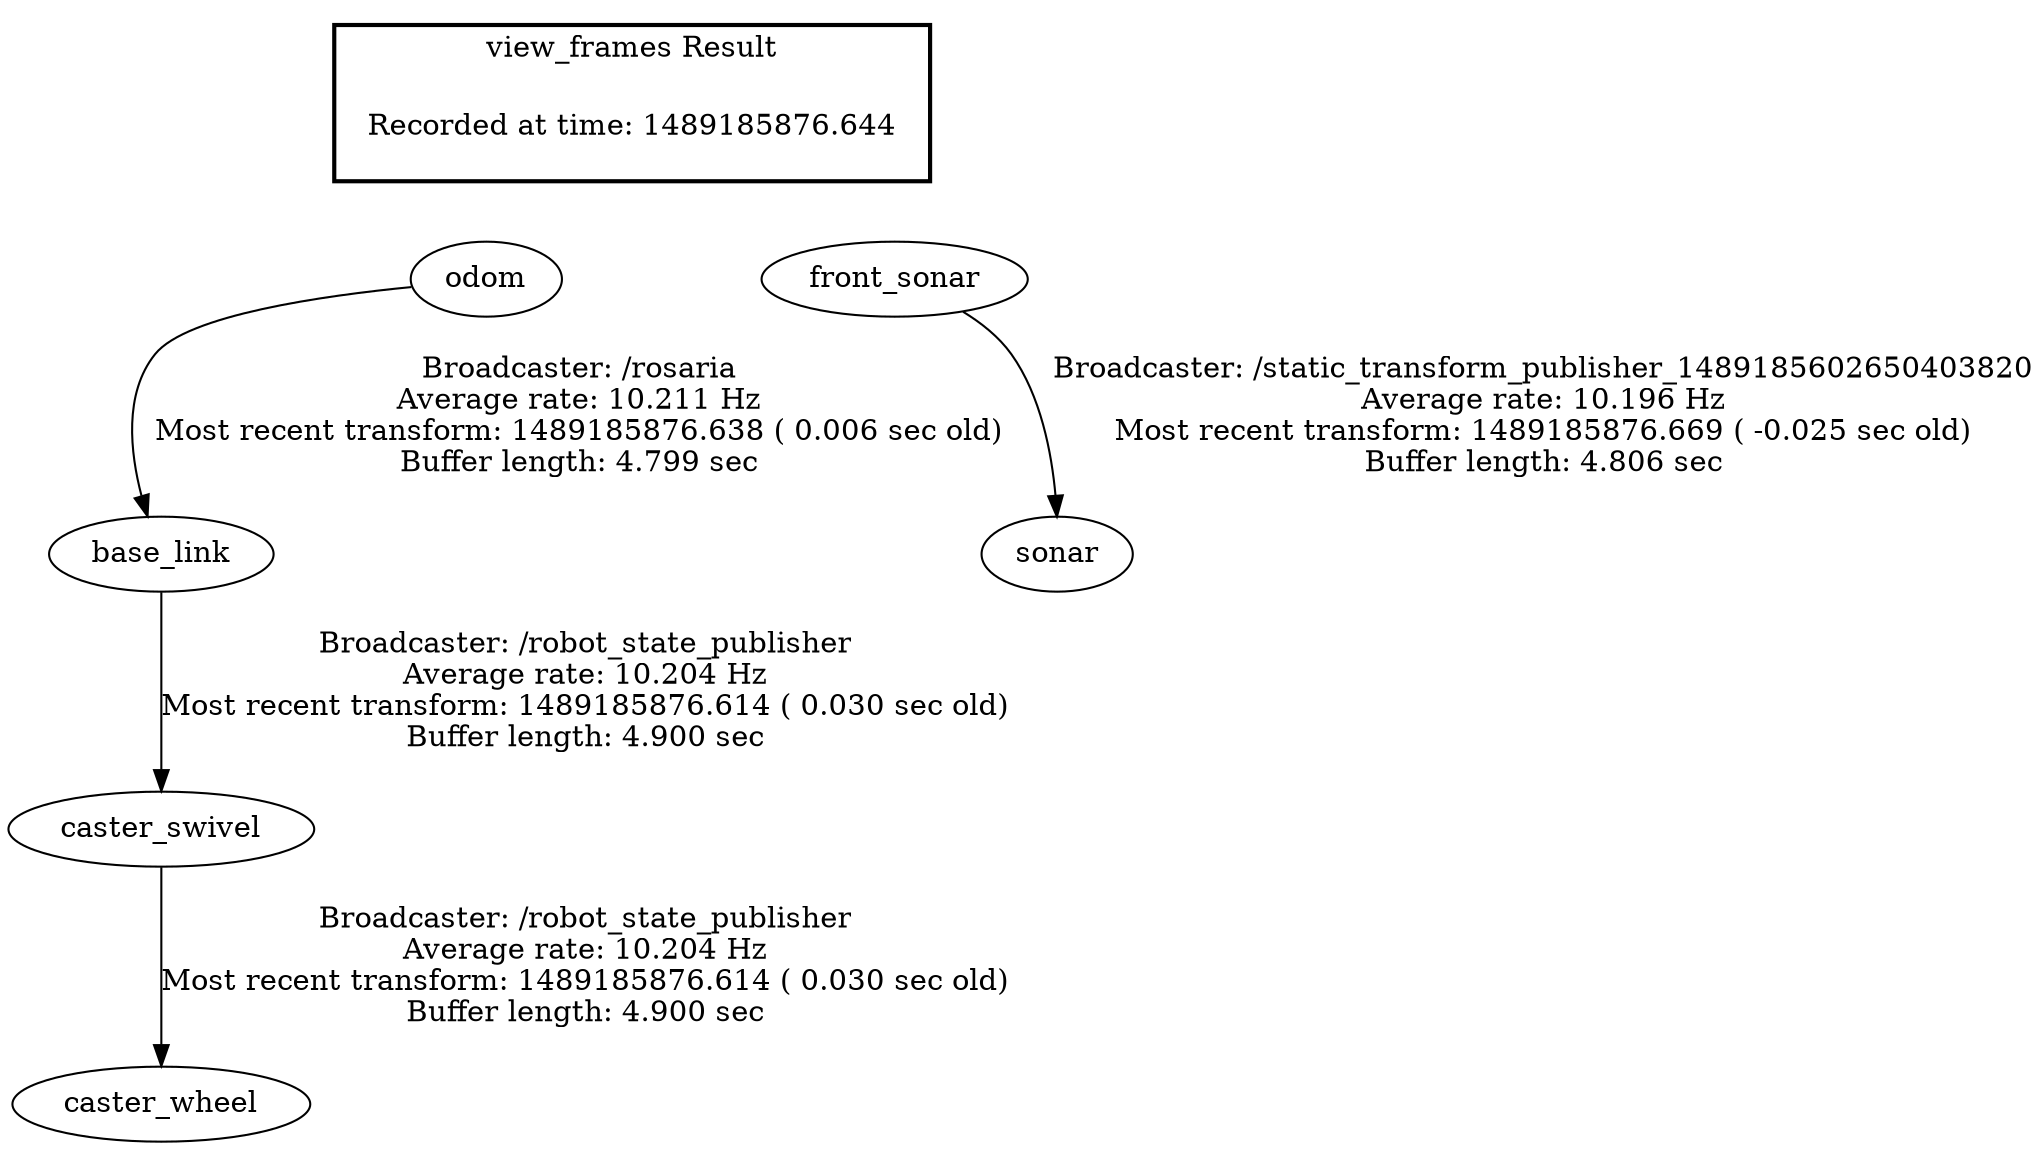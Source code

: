 digraph G {
"base_link" -> "caster_swivel"[label="Broadcaster: /robot_state_publisher\nAverage rate: 10.204 Hz\nMost recent transform: 1489185876.614 ( 0.030 sec old)\nBuffer length: 4.900 sec\n"];
"odom" -> "base_link"[label="Broadcaster: /rosaria\nAverage rate: 10.211 Hz\nMost recent transform: 1489185876.638 ( 0.006 sec old)\nBuffer length: 4.799 sec\n"];
"caster_swivel" -> "caster_wheel"[label="Broadcaster: /robot_state_publisher\nAverage rate: 10.204 Hz\nMost recent transform: 1489185876.614 ( 0.030 sec old)\nBuffer length: 4.900 sec\n"];
"front_sonar" -> "sonar"[label="Broadcaster: /static_transform_publisher_1489185602650403820\nAverage rate: 10.196 Hz\nMost recent transform: 1489185876.669 ( -0.025 sec old)\nBuffer length: 4.806 sec\n"];
edge [style=invis];
 subgraph cluster_legend { style=bold; color=black; label ="view_frames Result";
"Recorded at time: 1489185876.644"[ shape=plaintext ] ;
 }->"front_sonar";
edge [style=invis];
 subgraph cluster_legend { style=bold; color=black; label ="view_frames Result";
"Recorded at time: 1489185876.644"[ shape=plaintext ] ;
 }->"odom";
}